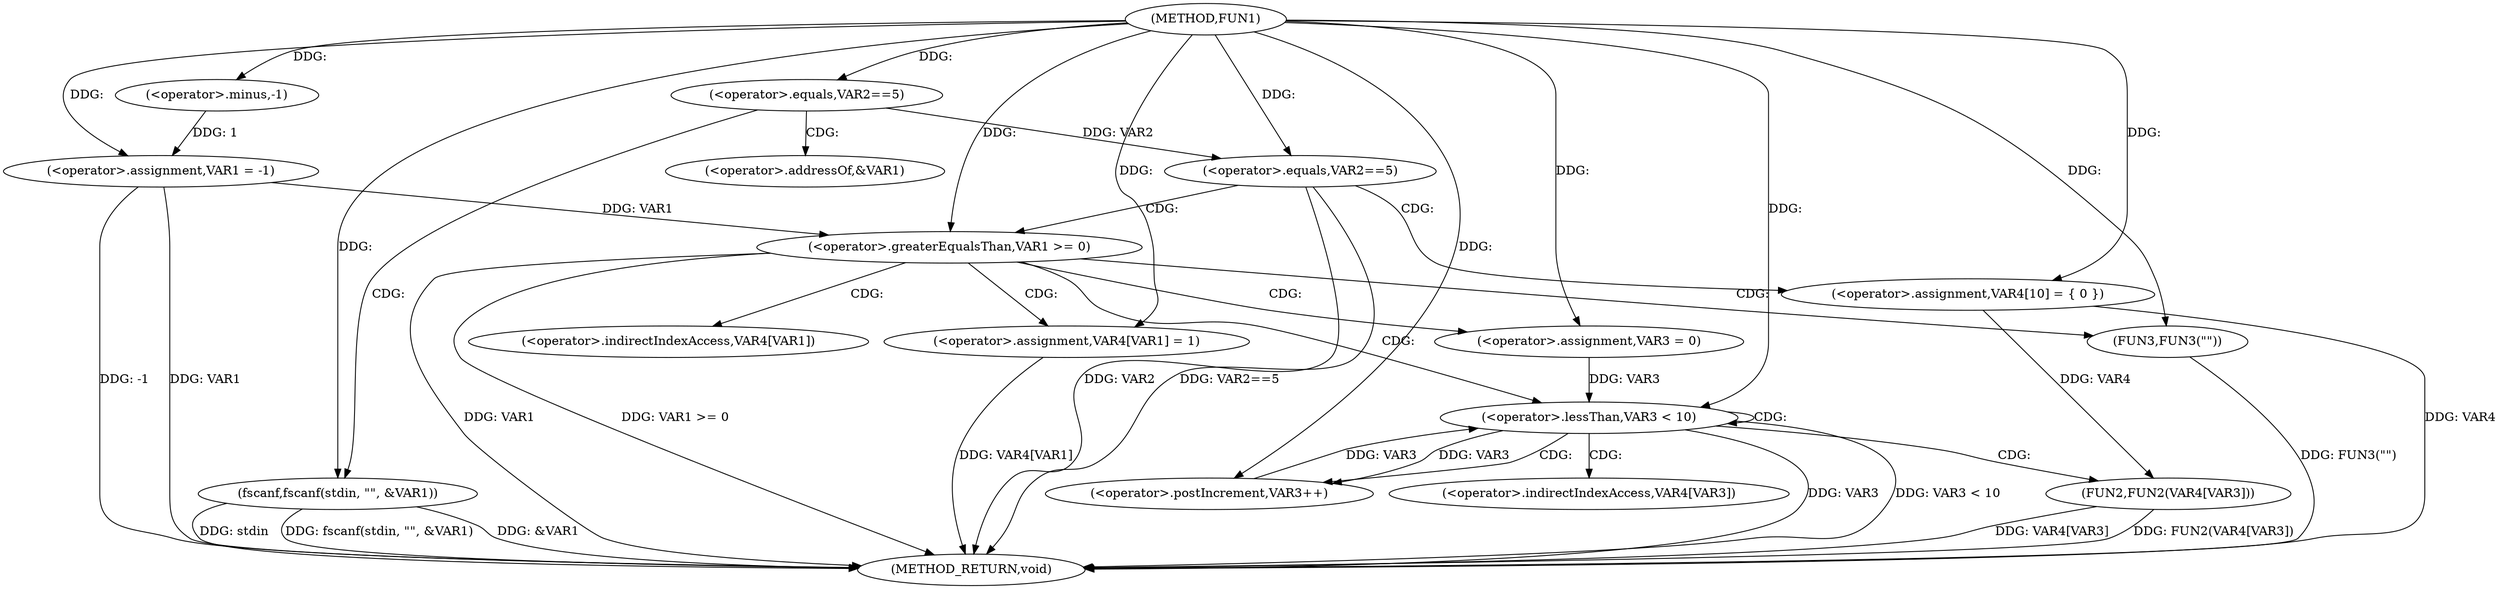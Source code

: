 digraph FUN1 {  
"1000100" [label = "(METHOD,FUN1)" ]
"1000155" [label = "(METHOD_RETURN,void)" ]
"1000103" [label = "(<operator>.assignment,VAR1 = -1)" ]
"1000105" [label = "(<operator>.minus,-1)" ]
"1000108" [label = "(<operator>.equals,VAR2==5)" ]
"1000112" [label = "(fscanf,fscanf(stdin, \"\", &VAR1))" ]
"1000118" [label = "(<operator>.equals,VAR2==5)" ]
"1000125" [label = "(<operator>.assignment,VAR4[10] = { 0 })" ]
"1000128" [label = "(<operator>.greaterEqualsThan,VAR1 >= 0)" ]
"1000132" [label = "(<operator>.assignment,VAR4[VAR1] = 1)" ]
"1000138" [label = "(<operator>.assignment,VAR3 = 0)" ]
"1000141" [label = "(<operator>.lessThan,VAR3 < 10)" ]
"1000144" [label = "(<operator>.postIncrement,VAR3++)" ]
"1000147" [label = "(FUN2,FUN2(VAR4[VAR3]))" ]
"1000153" [label = "(FUN3,FUN3(\"\"))" ]
"1000115" [label = "(<operator>.addressOf,&VAR1)" ]
"1000133" [label = "(<operator>.indirectIndexAccess,VAR4[VAR1])" ]
"1000148" [label = "(<operator>.indirectIndexAccess,VAR4[VAR3])" ]
  "1000125" -> "1000155"  [ label = "DDG: VAR4"] 
  "1000141" -> "1000155"  [ label = "DDG: VAR3"] 
  "1000103" -> "1000155"  [ label = "DDG: VAR1"] 
  "1000103" -> "1000155"  [ label = "DDG: -1"] 
  "1000112" -> "1000155"  [ label = "DDG: &VAR1"] 
  "1000147" -> "1000155"  [ label = "DDG: VAR4[VAR3]"] 
  "1000153" -> "1000155"  [ label = "DDG: FUN3(\"\")"] 
  "1000118" -> "1000155"  [ label = "DDG: VAR2==5"] 
  "1000112" -> "1000155"  [ label = "DDG: stdin"] 
  "1000118" -> "1000155"  [ label = "DDG: VAR2"] 
  "1000147" -> "1000155"  [ label = "DDG: FUN2(VAR4[VAR3])"] 
  "1000141" -> "1000155"  [ label = "DDG: VAR3 < 10"] 
  "1000128" -> "1000155"  [ label = "DDG: VAR1"] 
  "1000132" -> "1000155"  [ label = "DDG: VAR4[VAR1]"] 
  "1000112" -> "1000155"  [ label = "DDG: fscanf(stdin, \"\", &VAR1)"] 
  "1000128" -> "1000155"  [ label = "DDG: VAR1 >= 0"] 
  "1000105" -> "1000103"  [ label = "DDG: 1"] 
  "1000100" -> "1000103"  [ label = "DDG: "] 
  "1000100" -> "1000105"  [ label = "DDG: "] 
  "1000100" -> "1000108"  [ label = "DDG: "] 
  "1000100" -> "1000112"  [ label = "DDG: "] 
  "1000108" -> "1000118"  [ label = "DDG: VAR2"] 
  "1000100" -> "1000118"  [ label = "DDG: "] 
  "1000100" -> "1000125"  [ label = "DDG: "] 
  "1000103" -> "1000128"  [ label = "DDG: VAR1"] 
  "1000100" -> "1000128"  [ label = "DDG: "] 
  "1000100" -> "1000132"  [ label = "DDG: "] 
  "1000100" -> "1000138"  [ label = "DDG: "] 
  "1000138" -> "1000141"  [ label = "DDG: VAR3"] 
  "1000144" -> "1000141"  [ label = "DDG: VAR3"] 
  "1000100" -> "1000141"  [ label = "DDG: "] 
  "1000141" -> "1000144"  [ label = "DDG: VAR3"] 
  "1000100" -> "1000144"  [ label = "DDG: "] 
  "1000125" -> "1000147"  [ label = "DDG: VAR4"] 
  "1000100" -> "1000153"  [ label = "DDG: "] 
  "1000108" -> "1000112"  [ label = "CDG: "] 
  "1000108" -> "1000115"  [ label = "CDG: "] 
  "1000118" -> "1000125"  [ label = "CDG: "] 
  "1000118" -> "1000128"  [ label = "CDG: "] 
  "1000128" -> "1000153"  [ label = "CDG: "] 
  "1000128" -> "1000132"  [ label = "CDG: "] 
  "1000128" -> "1000141"  [ label = "CDG: "] 
  "1000128" -> "1000133"  [ label = "CDG: "] 
  "1000128" -> "1000138"  [ label = "CDG: "] 
  "1000141" -> "1000141"  [ label = "CDG: "] 
  "1000141" -> "1000147"  [ label = "CDG: "] 
  "1000141" -> "1000148"  [ label = "CDG: "] 
  "1000141" -> "1000144"  [ label = "CDG: "] 
}
